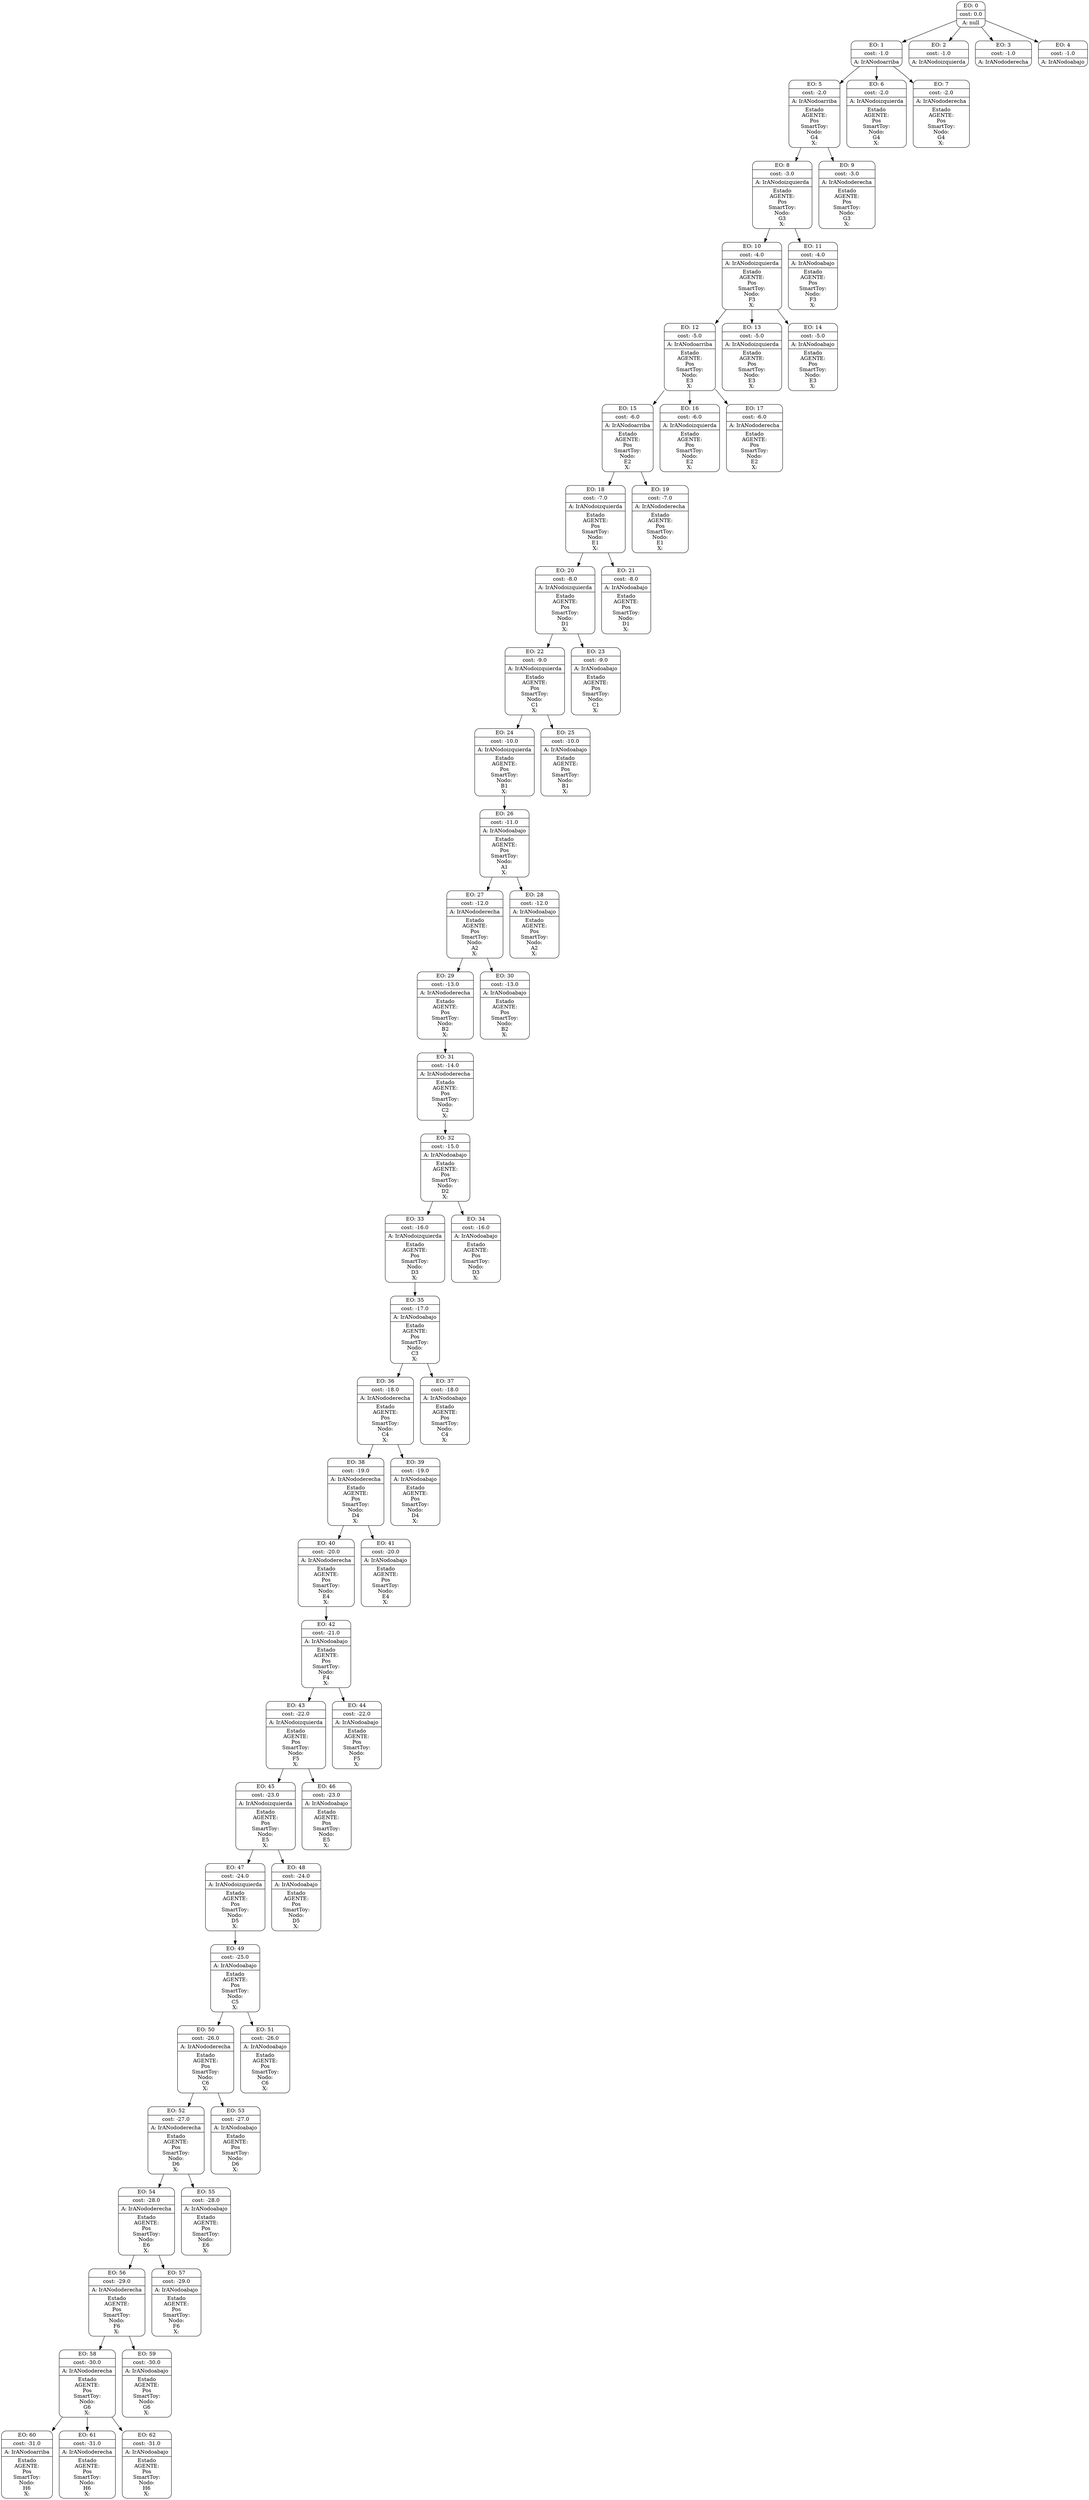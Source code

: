 digraph g {
node [shape = Mrecord];
nodo0[label="{EO: 0|cost: 0.0|A: null}"]
nodo1[label="{EO: 1|cost: -1.0|A: IrANodoarriba
}"]
nodo5[label="{EO: 5|cost: -2.0|A: IrANodoarriba
|Estado\nAGENTE:\n
Pos\nSmartToy:\nNodo:\nG4\nX:\n

}"]
nodo8[label="{EO: 8|cost: -3.0|A: IrANodoizquierda
|Estado\nAGENTE:\n
Pos\nSmartToy:\nNodo:\nG3\nX:\n

}"]
nodo10[label="{EO: 10|cost: -4.0|A: IrANodoizquierda
|Estado\nAGENTE:\n
Pos\nSmartToy:\nNodo:\nF3\nX:\n

}"]
nodo12[label="{EO: 12|cost: -5.0|A: IrANodoarriba
|Estado\nAGENTE:\n
Pos\nSmartToy:\nNodo:\nE3\nX:\n

}"]
nodo15[label="{EO: 15|cost: -6.0|A: IrANodoarriba
|Estado\nAGENTE:\n
Pos\nSmartToy:\nNodo:\nE2\nX:\n

}"]
nodo18[label="{EO: 18|cost: -7.0|A: IrANodoizquierda
|Estado\nAGENTE:\n
Pos\nSmartToy:\nNodo:\nE1\nX:\n

}"]
nodo20[label="{EO: 20|cost: -8.0|A: IrANodoizquierda
|Estado\nAGENTE:\n
Pos\nSmartToy:\nNodo:\nD1\nX:\n

}"]
nodo22[label="{EO: 22|cost: -9.0|A: IrANodoizquierda
|Estado\nAGENTE:\n
Pos\nSmartToy:\nNodo:\nC1\nX:\n

}"]
nodo24[label="{EO: 24|cost: -10.0|A: IrANodoizquierda
|Estado\nAGENTE:\n
Pos\nSmartToy:\nNodo:\nB1\nX:\n

}"]
nodo26[label="{EO: 26|cost: -11.0|A: IrANodoabajo
|Estado\nAGENTE:\n
Pos\nSmartToy:\nNodo:\nA1\nX:\n

}"]
nodo27[label="{EO: 27|cost: -12.0|A: IrANododerecha
|Estado\nAGENTE:\n
Pos\nSmartToy:\nNodo:\nA2\nX:\n

}"]
nodo29[label="{EO: 29|cost: -13.0|A: IrANododerecha
|Estado\nAGENTE:\n
Pos\nSmartToy:\nNodo:\nB2\nX:\n

}"]
nodo31[label="{EO: 31|cost: -14.0|A: IrANododerecha
|Estado\nAGENTE:\n
Pos\nSmartToy:\nNodo:\nC2\nX:\n

}"]
nodo32[label="{EO: 32|cost: -15.0|A: IrANodoabajo
|Estado\nAGENTE:\n
Pos\nSmartToy:\nNodo:\nD2\nX:\n

}"]
nodo33[label="{EO: 33|cost: -16.0|A: IrANodoizquierda
|Estado\nAGENTE:\n
Pos\nSmartToy:\nNodo:\nD3\nX:\n

}"]
nodo35[label="{EO: 35|cost: -17.0|A: IrANodoabajo
|Estado\nAGENTE:\n
Pos\nSmartToy:\nNodo:\nC3\nX:\n

}"]
nodo36[label="{EO: 36|cost: -18.0|A: IrANododerecha
|Estado\nAGENTE:\n
Pos\nSmartToy:\nNodo:\nC4\nX:\n

}"]
nodo38[label="{EO: 38|cost: -19.0|A: IrANododerecha
|Estado\nAGENTE:\n
Pos\nSmartToy:\nNodo:\nD4\nX:\n

}"]
nodo40[label="{EO: 40|cost: -20.0|A: IrANododerecha
|Estado\nAGENTE:\n
Pos\nSmartToy:\nNodo:\nE4\nX:\n

}"]
nodo42[label="{EO: 42|cost: -21.0|A: IrANodoabajo
|Estado\nAGENTE:\n
Pos\nSmartToy:\nNodo:\nF4\nX:\n

}"]
nodo43[label="{EO: 43|cost: -22.0|A: IrANodoizquierda
|Estado\nAGENTE:\n
Pos\nSmartToy:\nNodo:\nF5\nX:\n

}"]
nodo45[label="{EO: 45|cost: -23.0|A: IrANodoizquierda
|Estado\nAGENTE:\n
Pos\nSmartToy:\nNodo:\nE5\nX:\n

}"]
nodo47[label="{EO: 47|cost: -24.0|A: IrANodoizquierda
|Estado\nAGENTE:\n
Pos\nSmartToy:\nNodo:\nD5\nX:\n

}"]
nodo49[label="{EO: 49|cost: -25.0|A: IrANodoabajo
|Estado\nAGENTE:\n
Pos\nSmartToy:\nNodo:\nC5\nX:\n

}"]
nodo50[label="{EO: 50|cost: -26.0|A: IrANododerecha
|Estado\nAGENTE:\n
Pos\nSmartToy:\nNodo:\nC6\nX:\n

}"]
nodo52[label="{EO: 52|cost: -27.0|A: IrANododerecha
|Estado\nAGENTE:\n
Pos\nSmartToy:\nNodo:\nD6\nX:\n

}"]
nodo54[label="{EO: 54|cost: -28.0|A: IrANododerecha
|Estado\nAGENTE:\n
Pos\nSmartToy:\nNodo:\nE6\nX:\n

}"]
nodo56[label="{EO: 56|cost: -29.0|A: IrANododerecha
|Estado\nAGENTE:\n
Pos\nSmartToy:\nNodo:\nF6\nX:\n

}"]
nodo58[label="{EO: 58|cost: -30.0|A: IrANododerecha
|Estado\nAGENTE:\n
Pos\nSmartToy:\nNodo:\nG6\nX:\n

}"]
nodo60[label="{EO: 60|cost: -31.0|A: IrANodoarriba
|Estado\nAGENTE:\n
Pos\nSmartToy:\nNodo:\nH6\nX:\n

}"]

nodo58 -> nodo60;
nodo61[label="{EO: 61|cost: -31.0|A: IrANododerecha
|Estado\nAGENTE:\n
Pos\nSmartToy:\nNodo:\nH6\nX:\n

}"]

nodo58 -> nodo61;
nodo62[label="{EO: 62|cost: -31.0|A: IrANodoabajo
|Estado\nAGENTE:\n
Pos\nSmartToy:\nNodo:\nH6\nX:\n

}"]

nodo58 -> nodo62;

nodo56 -> nodo58;
nodo59[label="{EO: 59|cost: -30.0|A: IrANodoabajo
|Estado\nAGENTE:\n
Pos\nSmartToy:\nNodo:\nG6\nX:\n

}"]

nodo56 -> nodo59;

nodo54 -> nodo56;
nodo57[label="{EO: 57|cost: -29.0|A: IrANodoabajo
|Estado\nAGENTE:\n
Pos\nSmartToy:\nNodo:\nF6\nX:\n

}"]

nodo54 -> nodo57;

nodo52 -> nodo54;
nodo55[label="{EO: 55|cost: -28.0|A: IrANodoabajo
|Estado\nAGENTE:\n
Pos\nSmartToy:\nNodo:\nE6\nX:\n

}"]

nodo52 -> nodo55;

nodo50 -> nodo52;
nodo53[label="{EO: 53|cost: -27.0|A: IrANodoabajo
|Estado\nAGENTE:\n
Pos\nSmartToy:\nNodo:\nD6\nX:\n

}"]

nodo50 -> nodo53;

nodo49 -> nodo50;
nodo51[label="{EO: 51|cost: -26.0|A: IrANodoabajo
|Estado\nAGENTE:\n
Pos\nSmartToy:\nNodo:\nC6\nX:\n

}"]

nodo49 -> nodo51;

nodo47 -> nodo49;

nodo45 -> nodo47;
nodo48[label="{EO: 48|cost: -24.0|A: IrANodoabajo
|Estado\nAGENTE:\n
Pos\nSmartToy:\nNodo:\nD5\nX:\n

}"]

nodo45 -> nodo48;

nodo43 -> nodo45;
nodo46[label="{EO: 46|cost: -23.0|A: IrANodoabajo
|Estado\nAGENTE:\n
Pos\nSmartToy:\nNodo:\nE5\nX:\n

}"]

nodo43 -> nodo46;

nodo42 -> nodo43;
nodo44[label="{EO: 44|cost: -22.0|A: IrANodoabajo
|Estado\nAGENTE:\n
Pos\nSmartToy:\nNodo:\nF5\nX:\n

}"]

nodo42 -> nodo44;

nodo40 -> nodo42;

nodo38 -> nodo40;
nodo41[label="{EO: 41|cost: -20.0|A: IrANodoabajo
|Estado\nAGENTE:\n
Pos\nSmartToy:\nNodo:\nE4\nX:\n

}"]

nodo38 -> nodo41;

nodo36 -> nodo38;
nodo39[label="{EO: 39|cost: -19.0|A: IrANodoabajo
|Estado\nAGENTE:\n
Pos\nSmartToy:\nNodo:\nD4\nX:\n

}"]

nodo36 -> nodo39;

nodo35 -> nodo36;
nodo37[label="{EO: 37|cost: -18.0|A: IrANodoabajo
|Estado\nAGENTE:\n
Pos\nSmartToy:\nNodo:\nC4\nX:\n

}"]

nodo35 -> nodo37;

nodo33 -> nodo35;

nodo32 -> nodo33;
nodo34[label="{EO: 34|cost: -16.0|A: IrANodoabajo
|Estado\nAGENTE:\n
Pos\nSmartToy:\nNodo:\nD3\nX:\n

}"]

nodo32 -> nodo34;

nodo31 -> nodo32;

nodo29 -> nodo31;

nodo27 -> nodo29;
nodo30[label="{EO: 30|cost: -13.0|A: IrANodoabajo
|Estado\nAGENTE:\n
Pos\nSmartToy:\nNodo:\nB2\nX:\n

}"]

nodo27 -> nodo30;

nodo26 -> nodo27;
nodo28[label="{EO: 28|cost: -12.0|A: IrANodoabajo
|Estado\nAGENTE:\n
Pos\nSmartToy:\nNodo:\nA2\nX:\n

}"]

nodo26 -> nodo28;

nodo24 -> nodo26;

nodo22 -> nodo24;
nodo25[label="{EO: 25|cost: -10.0|A: IrANodoabajo
|Estado\nAGENTE:\n
Pos\nSmartToy:\nNodo:\nB1\nX:\n

}"]

nodo22 -> nodo25;

nodo20 -> nodo22;
nodo23[label="{EO: 23|cost: -9.0|A: IrANodoabajo
|Estado\nAGENTE:\n
Pos\nSmartToy:\nNodo:\nC1\nX:\n

}"]

nodo20 -> nodo23;

nodo18 -> nodo20;
nodo21[label="{EO: 21|cost: -8.0|A: IrANodoabajo
|Estado\nAGENTE:\n
Pos\nSmartToy:\nNodo:\nD1\nX:\n

}"]

nodo18 -> nodo21;

nodo15 -> nodo18;
nodo19[label="{EO: 19|cost: -7.0|A: IrANododerecha
|Estado\nAGENTE:\n
Pos\nSmartToy:\nNodo:\nE1\nX:\n

}"]

nodo15 -> nodo19;

nodo12 -> nodo15;
nodo16[label="{EO: 16|cost: -6.0|A: IrANodoizquierda
|Estado\nAGENTE:\n
Pos\nSmartToy:\nNodo:\nE2\nX:\n

}"]

nodo12 -> nodo16;
nodo17[label="{EO: 17|cost: -6.0|A: IrANododerecha
|Estado\nAGENTE:\n
Pos\nSmartToy:\nNodo:\nE2\nX:\n

}"]

nodo12 -> nodo17;

nodo10 -> nodo12;
nodo13[label="{EO: 13|cost: -5.0|A: IrANodoizquierda
|Estado\nAGENTE:\n
Pos\nSmartToy:\nNodo:\nE3\nX:\n

}"]

nodo10 -> nodo13;
nodo14[label="{EO: 14|cost: -5.0|A: IrANodoabajo
|Estado\nAGENTE:\n
Pos\nSmartToy:\nNodo:\nE3\nX:\n

}"]

nodo10 -> nodo14;

nodo8 -> nodo10;
nodo11[label="{EO: 11|cost: -4.0|A: IrANodoabajo
|Estado\nAGENTE:\n
Pos\nSmartToy:\nNodo:\nF3\nX:\n

}"]

nodo8 -> nodo11;

nodo5 -> nodo8;
nodo9[label="{EO: 9|cost: -3.0|A: IrANododerecha
|Estado\nAGENTE:\n
Pos\nSmartToy:\nNodo:\nG3\nX:\n

}"]

nodo5 -> nodo9;

nodo1 -> nodo5;
nodo6[label="{EO: 6|cost: -2.0|A: IrANodoizquierda
|Estado\nAGENTE:\n
Pos\nSmartToy:\nNodo:\nG4\nX:\n

}"]

nodo1 -> nodo6;
nodo7[label="{EO: 7|cost: -2.0|A: IrANododerecha
|Estado\nAGENTE:\n
Pos\nSmartToy:\nNodo:\nG4\nX:\n

}"]

nodo1 -> nodo7;

nodo0 -> nodo1;
nodo2[label="{EO: 2|cost: -1.0|A: IrANodoizquierda
}"]

nodo0 -> nodo2;
nodo3[label="{EO: 3|cost: -1.0|A: IrANododerecha
}"]

nodo0 -> nodo3;
nodo4[label="{EO: 4|cost: -1.0|A: IrANodoabajo
}"]

nodo0 -> nodo4;


}